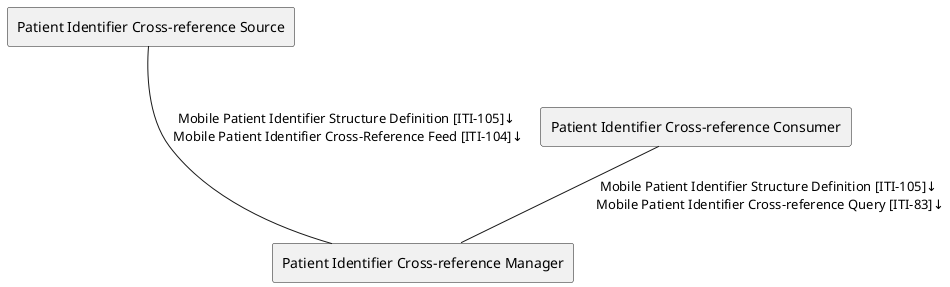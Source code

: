@startuml

agent "Patient Identifier Cross-reference Source" as Source
agent "Patient Identifier Cross-reference Consumer" as Consumer
agent "Patient Identifier Cross-reference Manager" as Manager


Source --- Manager: "Mobile Patient Identifier Structure Definition [ITI-105]↓\n Mobile Patient Identifier Cross-Reference Feed [ITI-104]↓"
Consumer -- Manager : "Mobile Patient Identifier Structure Definition [ITI-105]↓\n Mobile Patient Identifier Cross-reference Query [ITI-83]↓"

@enduml
